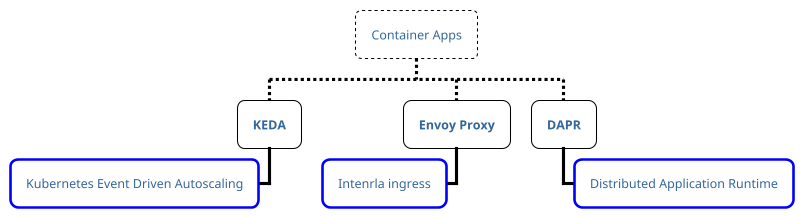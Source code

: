 @startwbs open-source-caps
!theme silver
<style>
wbsDiagram {
    BackgroundColor White
    :depth(0) {
        RoundCorner 10
        LineColor black
        LineStyle 3
    }
    :depth(1){
        LineColor black
        FontStyle Bold
    }
    :depth(2){
        LineColor blue
        LineThickness 2.5
    }
    .fade {
        LineColor gray
        LineThickness 0.5
        DiagramBorderColor gray
        DiagramBorderThickness 0.1
        FontSIze 8
    }
}
</style>
+ Container Apps
++ KEDA
--- Kubernetes Event Driven Autoscaling
++ Envoy Proxy
--- Intenrla ingress
++ DAPR
+++ Distributed Application Runtime
@endwbs
